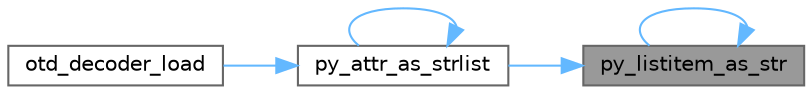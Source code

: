 digraph "py_listitem_as_str"
{
 // LATEX_PDF_SIZE
  bgcolor="transparent";
  edge [fontname=Helvetica,fontsize=10,labelfontname=Helvetica,labelfontsize=10];
  node [fontname=Helvetica,fontsize=10,shape=box,height=0.2,width=0.4];
  rankdir="RL";
  Node1 [id="Node000001",label="py_listitem_as_str",height=0.2,width=0.4,color="gray40", fillcolor="grey60", style="filled", fontcolor="black",tooltip="Get the value of a Python list item, returned as a newly allocated char *."];
  Node1 -> Node2 [id="edge1_Node000001_Node000002",dir="back",color="steelblue1",style="solid",tooltip=" "];
  Node2 [id="Node000002",label="py_attr_as_strlist",height=0.2,width=0.4,color="grey40", fillcolor="white", style="filled",URL="$a00047.html#a4adcc9f4d9248274355fe43b0b002371",tooltip="Get the value of a Python object's attribute, returned as a newly allocated GSList of char *."];
  Node2 -> Node3 [id="edge2_Node000002_Node000003",dir="back",color="steelblue1",style="solid",tooltip=" "];
  Node3 [id="Node000003",label="otd_decoder_load",height=0.2,width=0.4,color="grey40", fillcolor="white", style="filled",URL="$a00083.html#ga11b3869f9e65db787ad73c5c4ebddd2f",tooltip="Load a protocol decoder module into the embedded Python interpreter."];
  Node2 -> Node2 [id="edge3_Node000002_Node000002",dir="back",color="steelblue1",style="solid",tooltip=" "];
  Node1 -> Node1 [id="edge4_Node000001_Node000001",dir="back",color="steelblue1",style="solid",tooltip=" "];
}
